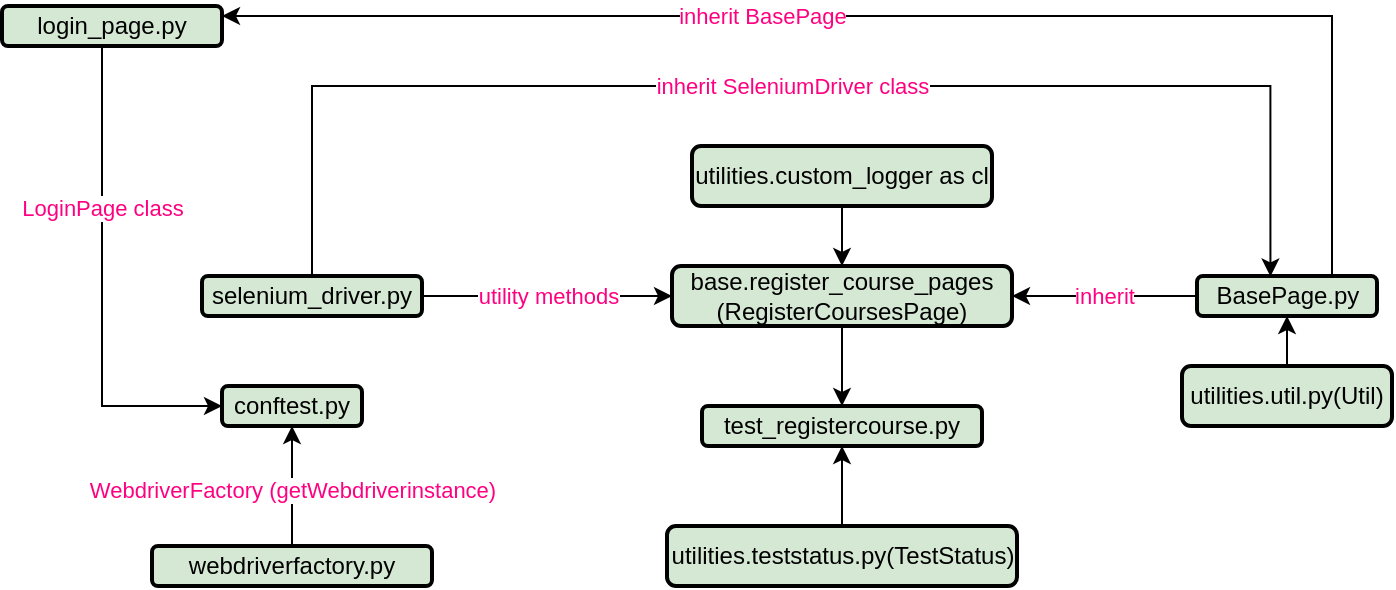<mxfile version="20.6.2" type="device"><diagram id="MGsK69tFD3Xsbw3HEmas" name="Diagram"><mxGraphModel dx="675" dy="423" grid="1" gridSize="10" guides="1" tooltips="1" connect="1" arrows="1" fold="1" page="0" pageScale="1" pageWidth="850" pageHeight="1100" math="0" shadow="0"><root><mxCell id="0"/><mxCell id="1" parent="0"/><mxCell id="QykKqTEsPvu9MW0a6QRG-1" value="test_registercourse.py" style="rounded=1;whiteSpace=wrap;html=1;fillColor=#d5e8d4;strokeColor=#000000;strokeWidth=2;" vertex="1" parent="1"><mxGeometry x="540" y="390" width="140" height="20" as="geometry"/></mxCell><mxCell id="QykKqTEsPvu9MW0a6QRG-6" value="" style="edgeStyle=orthogonalEdgeStyle;rounded=0;orthogonalLoop=1;jettySize=auto;html=1;" edge="1" parent="1" source="QykKqTEsPvu9MW0a6QRG-5" target="QykKqTEsPvu9MW0a6QRG-1"><mxGeometry relative="1" as="geometry"/></mxCell><mxCell id="QykKqTEsPvu9MW0a6QRG-5" value="base.register_course_pages (RegisterCoursesPage)" style="rounded=1;whiteSpace=wrap;html=1;fillColor=#d5e8d4;strokeColor=#000000;strokeWidth=2;" vertex="1" parent="1"><mxGeometry x="525" y="320" width="170" height="30" as="geometry"/></mxCell><mxCell id="QykKqTEsPvu9MW0a6QRG-9" style="edgeStyle=orthogonalEdgeStyle;rounded=0;orthogonalLoop=1;jettySize=auto;html=1;entryX=0.5;entryY=1;entryDx=0;entryDy=0;" edge="1" parent="1" source="QykKqTEsPvu9MW0a6QRG-7" target="QykKqTEsPvu9MW0a6QRG-1"><mxGeometry relative="1" as="geometry"/></mxCell><mxCell id="QykKqTEsPvu9MW0a6QRG-7" value="utilities.teststatus.py(TestStatus)" style="rounded=1;whiteSpace=wrap;html=1;fillColor=#d5e8d4;strokeColor=#000000;strokeWidth=2;" vertex="1" parent="1"><mxGeometry x="522.5" y="450" width="175" height="30" as="geometry"/></mxCell><mxCell id="QykKqTEsPvu9MW0a6QRG-11" value="&lt;font color=&quot;#ff0080&quot;&gt;inherit&lt;/font&gt;" style="edgeStyle=orthogonalEdgeStyle;rounded=0;orthogonalLoop=1;jettySize=auto;html=1;entryX=1;entryY=0.5;entryDx=0;entryDy=0;" edge="1" parent="1" source="QykKqTEsPvu9MW0a6QRG-10" target="QykKqTEsPvu9MW0a6QRG-5"><mxGeometry relative="1" as="geometry"/></mxCell><mxCell id="QykKqTEsPvu9MW0a6QRG-32" value="inherit BasePage" style="edgeStyle=orthogonalEdgeStyle;rounded=0;orthogonalLoop=1;jettySize=auto;html=1;exitX=0.75;exitY=0;exitDx=0;exitDy=0;entryX=1;entryY=0.25;entryDx=0;entryDy=0;fontColor=#FF0080;" edge="1" parent="1" source="QykKqTEsPvu9MW0a6QRG-10" target="QykKqTEsPvu9MW0a6QRG-25"><mxGeometry x="0.212" relative="1" as="geometry"><mxPoint as="offset"/></mxGeometry></mxCell><mxCell id="QykKqTEsPvu9MW0a6QRG-10" value="BasePage.py" style="rounded=1;whiteSpace=wrap;html=1;fillColor=#d5e8d4;strokeColor=#000000;strokeWidth=2;" vertex="1" parent="1"><mxGeometry x="787.5" y="325" width="90" height="20" as="geometry"/></mxCell><mxCell id="QykKqTEsPvu9MW0a6QRG-13" value="" style="edgeStyle=orthogonalEdgeStyle;rounded=0;orthogonalLoop=1;jettySize=auto;html=1;fontColor=#FF0080;" edge="1" parent="1" source="QykKqTEsPvu9MW0a6QRG-12" target="QykKqTEsPvu9MW0a6QRG-5"><mxGeometry relative="1" as="geometry"/></mxCell><mxCell id="QykKqTEsPvu9MW0a6QRG-12" value="utilities.custom_logger as cl" style="rounded=1;whiteSpace=wrap;html=1;fillColor=#d5e8d4;strokeColor=#000000;strokeWidth=2;" vertex="1" parent="1"><mxGeometry x="535" y="260" width="150" height="30" as="geometry"/></mxCell><mxCell id="QykKqTEsPvu9MW0a6QRG-15" value="" style="edgeStyle=orthogonalEdgeStyle;rounded=0;orthogonalLoop=1;jettySize=auto;html=1;fontColor=#FF0080;" edge="1" parent="1" source="QykKqTEsPvu9MW0a6QRG-14" target="QykKqTEsPvu9MW0a6QRG-5"><mxGeometry relative="1" as="geometry"/></mxCell><mxCell id="QykKqTEsPvu9MW0a6QRG-16" value="utility methods" style="edgeLabel;html=1;align=center;verticalAlign=middle;resizable=0;points=[];fontColor=#FF0080;" vertex="1" connectable="0" parent="QykKqTEsPvu9MW0a6QRG-15"><mxGeometry relative="1" as="geometry"><mxPoint as="offset"/></mxGeometry></mxCell><mxCell id="QykKqTEsPvu9MW0a6QRG-18" value="inherit SeleniumDriver class" style="edgeStyle=orthogonalEdgeStyle;rounded=0;orthogonalLoop=1;jettySize=auto;html=1;entryX=0.408;entryY=0.011;entryDx=0;entryDy=0;entryPerimeter=0;fontColor=#FF0080;" edge="1" parent="1" source="QykKqTEsPvu9MW0a6QRG-14" target="QykKqTEsPvu9MW0a6QRG-10"><mxGeometry relative="1" as="geometry"><Array as="points"><mxPoint x="345" y="230"/><mxPoint x="824" y="230"/></Array></mxGeometry></mxCell><mxCell id="QykKqTEsPvu9MW0a6QRG-14" value="selenium_driver.py" style="rounded=1;whiteSpace=wrap;html=1;fillColor=#d5e8d4;strokeColor=#000000;strokeWidth=2;" vertex="1" parent="1"><mxGeometry x="290" y="325" width="110" height="20" as="geometry"/></mxCell><mxCell id="QykKqTEsPvu9MW0a6QRG-20" style="edgeStyle=orthogonalEdgeStyle;rounded=0;orthogonalLoop=1;jettySize=auto;html=1;entryX=0.5;entryY=1;entryDx=0;entryDy=0;fontColor=#FF0080;" edge="1" parent="1" source="QykKqTEsPvu9MW0a6QRG-19" target="QykKqTEsPvu9MW0a6QRG-10"><mxGeometry relative="1" as="geometry"/></mxCell><mxCell id="QykKqTEsPvu9MW0a6QRG-19" value="utilities.util.py(Util)" style="rounded=1;whiteSpace=wrap;html=1;fillColor=#d5e8d4;strokeColor=#000000;strokeWidth=2;" vertex="1" parent="1"><mxGeometry x="780" y="370" width="105" height="30" as="geometry"/></mxCell><mxCell id="QykKqTEsPvu9MW0a6QRG-21" value="conftest.py" style="rounded=1;whiteSpace=wrap;html=1;fillColor=#d5e8d4;strokeColor=#000000;strokeWidth=2;" vertex="1" parent="1"><mxGeometry x="300" y="380" width="70" height="20" as="geometry"/></mxCell><mxCell id="QykKqTEsPvu9MW0a6QRG-23" value="" style="edgeStyle=orthogonalEdgeStyle;rounded=0;orthogonalLoop=1;jettySize=auto;html=1;fontColor=#FF0080;" edge="1" parent="1" source="QykKqTEsPvu9MW0a6QRG-22" target="QykKqTEsPvu9MW0a6QRG-21"><mxGeometry relative="1" as="geometry"/></mxCell><mxCell id="QykKqTEsPvu9MW0a6QRG-24" value="WebdriverFactory (getWebdriverinstance)" style="edgeLabel;html=1;align=center;verticalAlign=middle;resizable=0;points=[];fontColor=#FF0080;labelBorderColor=none;" vertex="1" connectable="0" parent="QykKqTEsPvu9MW0a6QRG-23"><mxGeometry x="-0.053" relative="1" as="geometry"><mxPoint as="offset"/></mxGeometry></mxCell><mxCell id="QykKqTEsPvu9MW0a6QRG-22" value="webdriverfactory.py" style="rounded=1;whiteSpace=wrap;html=1;fillColor=#d5e8d4;strokeColor=#000000;strokeWidth=2;" vertex="1" parent="1"><mxGeometry x="265" y="460" width="140" height="20" as="geometry"/></mxCell><mxCell id="QykKqTEsPvu9MW0a6QRG-26" value="" style="edgeStyle=orthogonalEdgeStyle;rounded=0;orthogonalLoop=1;jettySize=auto;html=1;fontColor=#FF0080;" edge="1" parent="1" source="QykKqTEsPvu9MW0a6QRG-25" target="QykKqTEsPvu9MW0a6QRG-21"><mxGeometry relative="1" as="geometry"><Array as="points"><mxPoint x="240" y="390"/></Array></mxGeometry></mxCell><mxCell id="QykKqTEsPvu9MW0a6QRG-27" value="LoginPage class" style="edgeLabel;html=1;align=center;verticalAlign=middle;resizable=0;points=[];fontColor=#FF0080;" vertex="1" connectable="0" parent="QykKqTEsPvu9MW0a6QRG-26"><mxGeometry x="-0.096" relative="1" as="geometry"><mxPoint y="-28" as="offset"/></mxGeometry></mxCell><mxCell id="QykKqTEsPvu9MW0a6QRG-25" value="login_page.py" style="rounded=1;whiteSpace=wrap;html=1;fillColor=#d5e8d4;strokeColor=#000000;strokeWidth=2;" vertex="1" parent="1"><mxGeometry x="190" y="190" width="110" height="20" as="geometry"/></mxCell></root></mxGraphModel></diagram></mxfile>
